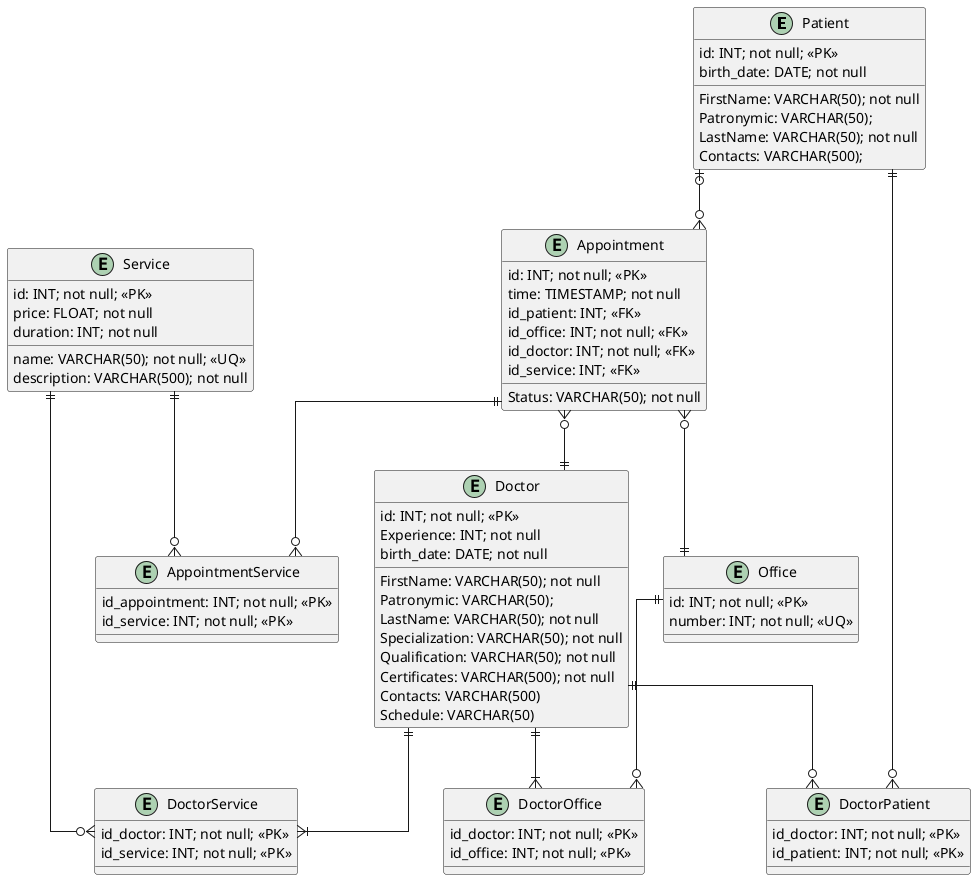 @startuml
skinparam linetype ortho

entity "Patient" as p {
  id: INT; not null; <<PK>>
  FirstName: VARCHAR(50); not null
  Patronymic: VARCHAR(50);
  LastName: VARCHAR(50); not null
  birth_date: DATE; not null
  Contacts: VARCHAR(500);
}

entity "Doctor" as d {
  id: INT; not null; <<PK>>
  FirstName: VARCHAR(50); not null
  Patronymic: VARCHAR(50);
  LastName: VARCHAR(50); not null
  Specialization: VARCHAR(50); not null
  Experience: INT; not null
  Qualification: VARCHAR(50); not null
  Certificates: VARCHAR(500); not null
  birth_date: DATE; not null
  Contacts: VARCHAR(500)
  Schedule: VARCHAR(50)
}

entity "Office" as of {
  id: INT; not null; <<PK>>
  number: INT; not null; <<UQ>>
}

entity "Appointment" as ap {
  id: INT; not null; <<PK>>
  time: TIMESTAMP; not null
  Status: VARCHAR(50); not null
  id_patient: INT; <<FK>>
  id_office: INT; not null; <<FK>>
  id_doctor: INT; not null; <<FK>>
  id_service: INT; <<FK>>
}

entity "Service" as s {
  id: INT; not null; <<PK>>
  name: VARCHAR(50); not null; <<UQ>>
  description: VARCHAR(500); not null
  price: FLOAT; not null
  duration: INT; not null
}

entity "AppointmentService" as as {
  id_appointment: INT; not null; <<PK>>
  id_service: INT; not null; <<PK>>
}

entity "DoctorService" as ds {
  id_doctor: INT; not null; <<PK>>
  id_service: INT; not null; <<PK>>
}

entity "DoctorOffice" as do {
  id_doctor: INT; not null; <<PK>>
  id_office: INT; not null; <<PK>>
}

entity "DoctorPatient" as dp {
  id_doctor: INT; not null; <<PK>>
  id_patient: INT; not null; <<PK>>
}

d ||--|{ do
of ||--o{ do
d ||--|{ ds
s ||--o{ ds
d ||--o{ dp
p ||--o{ dp
p |o--o{ ap
ap }o--|| d
ap }o--|| of 
ap ||--o{ as
s ||--o{ as

@enduml

